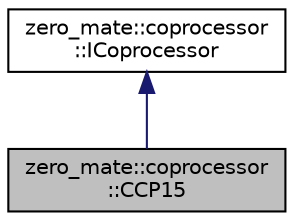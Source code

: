 digraph "zero_mate::coprocessor::CCP15"
{
 // LATEX_PDF_SIZE
  bgcolor="transparent";
  edge [fontname="Helvetica",fontsize="10",labelfontname="Helvetica",labelfontsize="10"];
  node [fontname="Helvetica",fontsize="10",shape=record];
  Node1 [label="zero_mate::coprocessor\l::CCP15",height=0.2,width=0.4,color="black", fillcolor="grey75", style="filled", fontcolor="black",tooltip=" "];
  Node2 -> Node1 [dir="back",color="midnightblue",fontsize="10",style="solid",fontname="Helvetica"];
  Node2 [label="zero_mate::coprocessor\l::ICoprocessor",height=0.2,width=0.4,color="black",URL="$classzero__mate_1_1coprocessor_1_1ICoprocessor.html",tooltip=" "];
}
